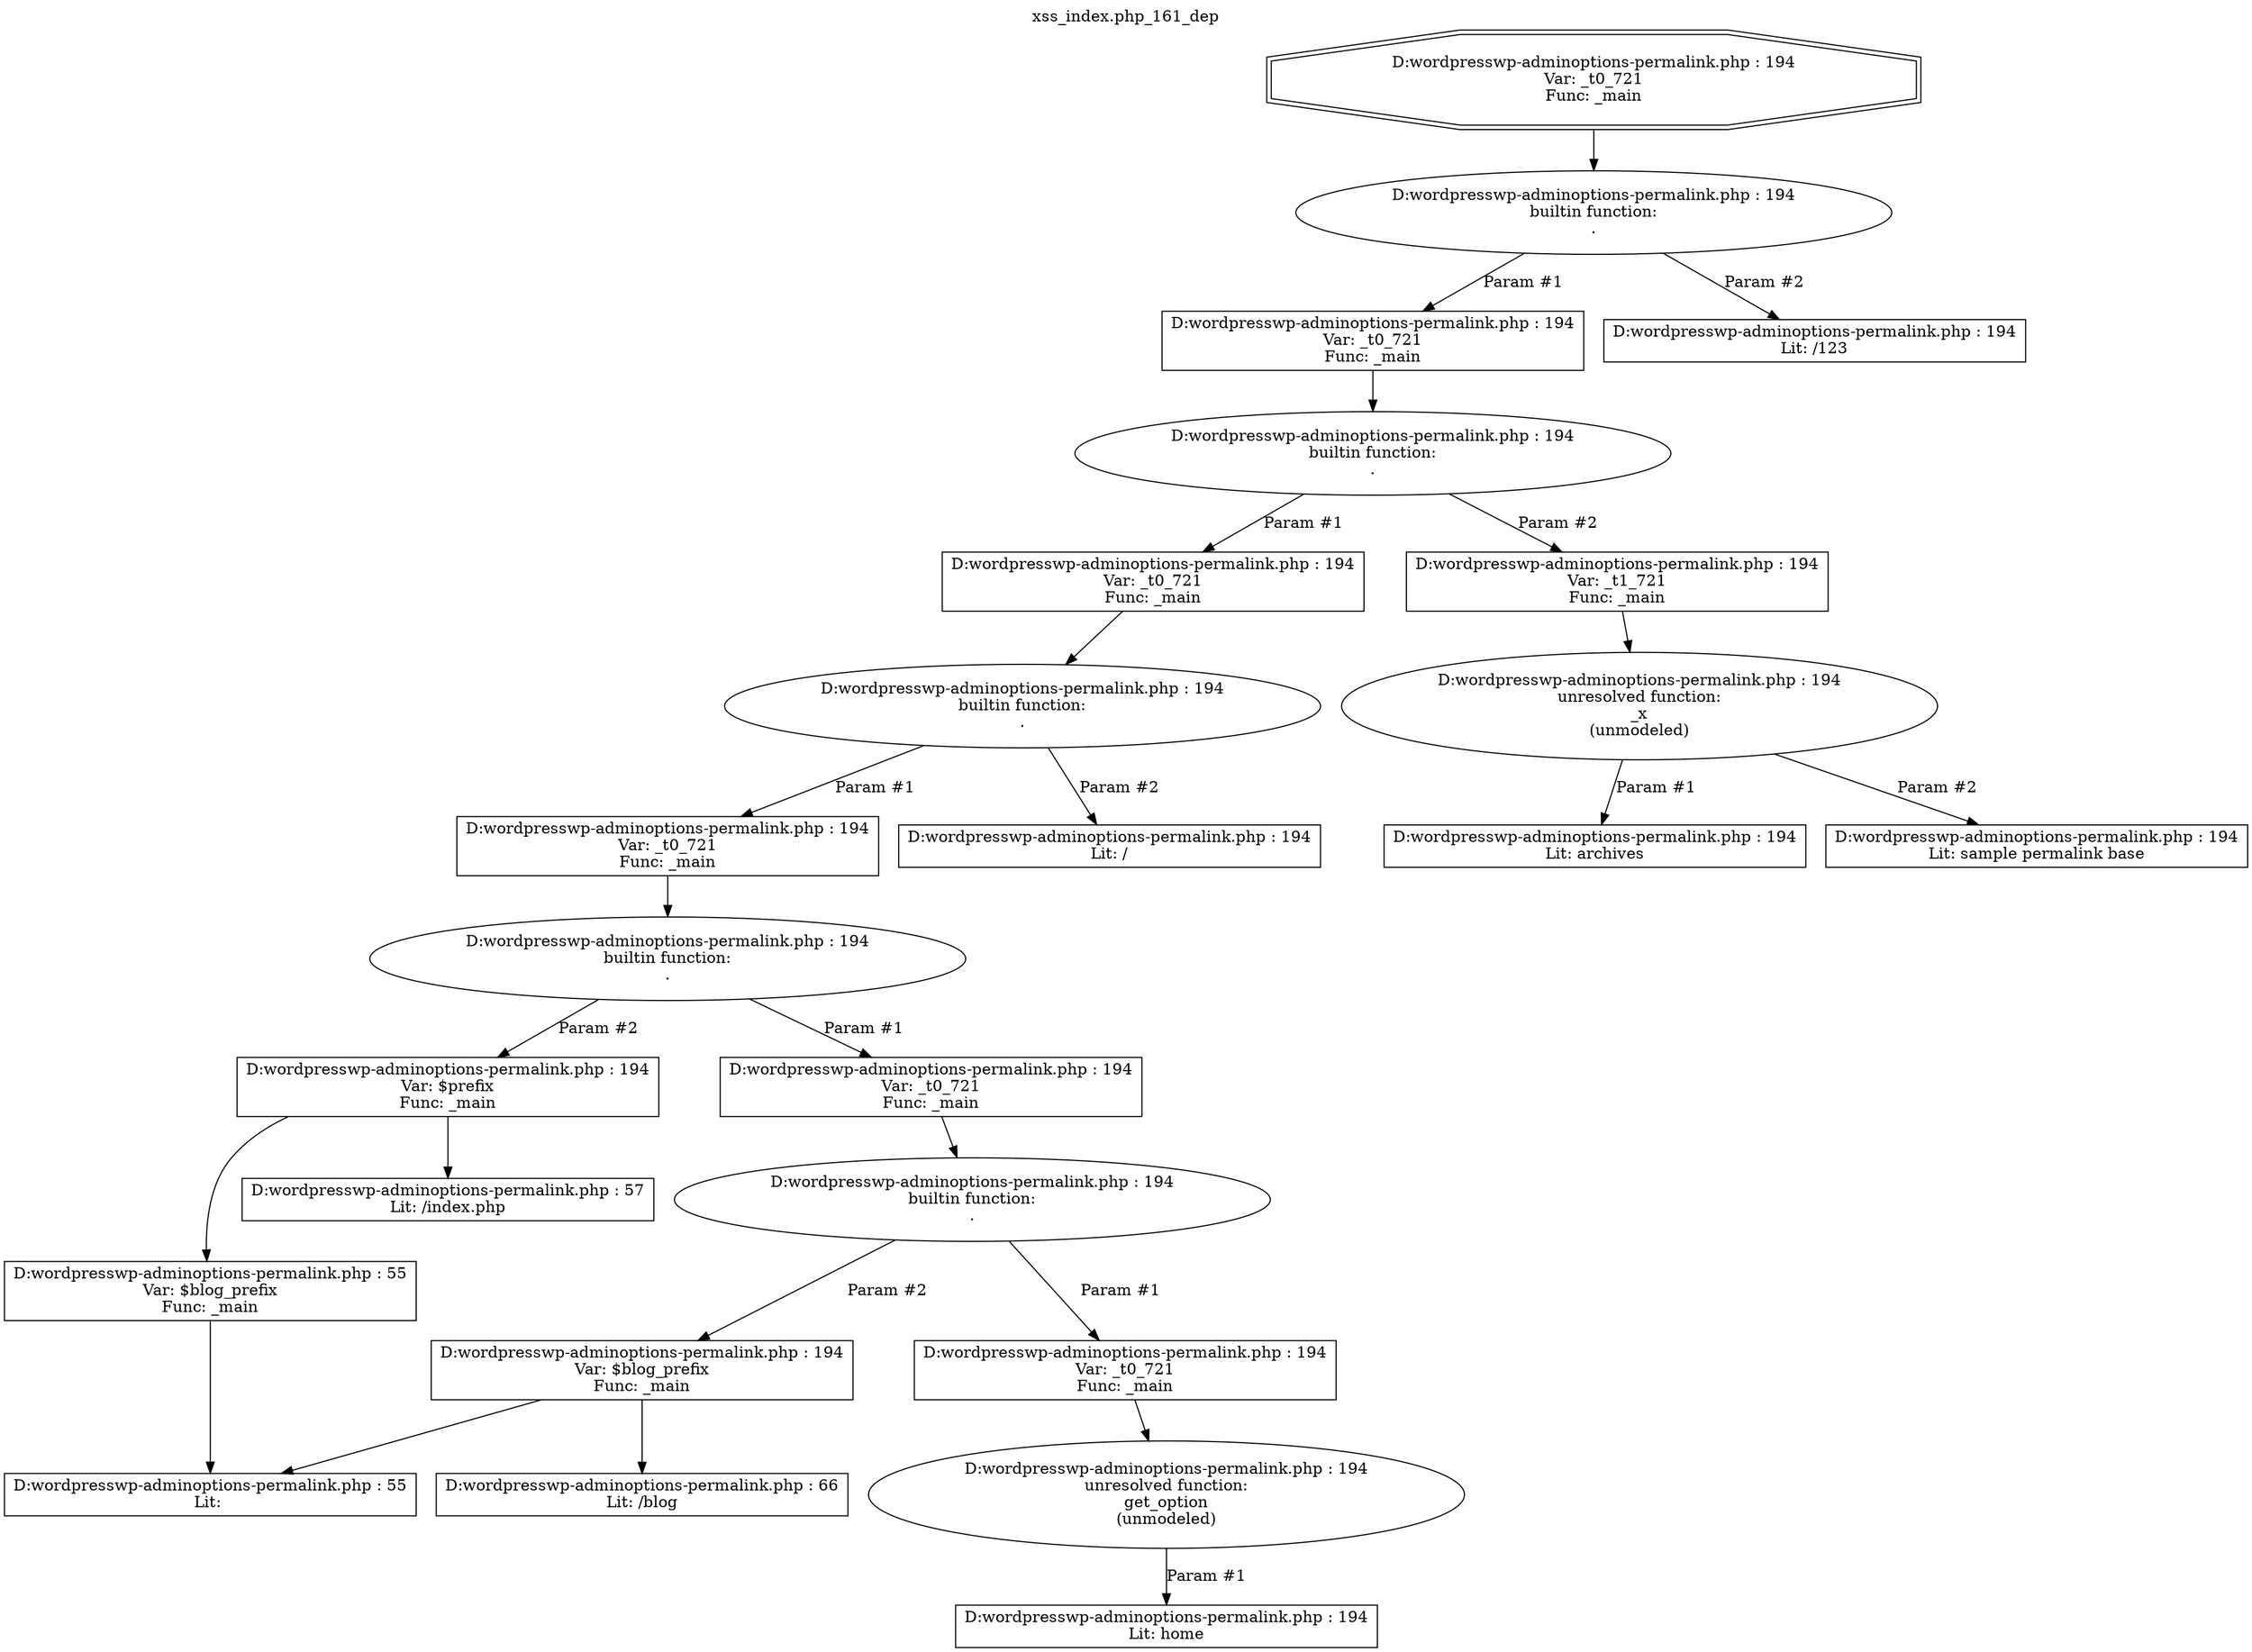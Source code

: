 digraph cfg {
  label="xss_index.php_161_dep";
  labelloc=t;
  n1 [shape=doubleoctagon, label="D:\wordpress\wp-admin\options-permalink.php : 194\nVar: _t0_721\nFunc: _main\n"];
  n2 [shape=ellipse, label="D:\wordpress\wp-admin\options-permalink.php : 194\nbuiltin function:\n.\n"];
  n3 [shape=box, label="D:\wordpress\wp-admin\options-permalink.php : 194\nVar: _t0_721\nFunc: _main\n"];
  n4 [shape=ellipse, label="D:\wordpress\wp-admin\options-permalink.php : 194\nbuiltin function:\n.\n"];
  n5 [shape=box, label="D:\wordpress\wp-admin\options-permalink.php : 194\nVar: _t0_721\nFunc: _main\n"];
  n6 [shape=ellipse, label="D:\wordpress\wp-admin\options-permalink.php : 194\nbuiltin function:\n.\n"];
  n7 [shape=box, label="D:\wordpress\wp-admin\options-permalink.php : 194\nVar: _t0_721\nFunc: _main\n"];
  n8 [shape=ellipse, label="D:\wordpress\wp-admin\options-permalink.php : 194\nbuiltin function:\n.\n"];
  n9 [shape=box, label="D:\wordpress\wp-admin\options-permalink.php : 194\nVar: _t0_721\nFunc: _main\n"];
  n10 [shape=ellipse, label="D:\wordpress\wp-admin\options-permalink.php : 194\nbuiltin function:\n.\n"];
  n11 [shape=box, label="D:\wordpress\wp-admin\options-permalink.php : 194\nVar: _t0_721\nFunc: _main\n"];
  n12 [shape=ellipse, label="D:\wordpress\wp-admin\options-permalink.php : 194\nunresolved function:\nget_option\n(unmodeled)\n"];
  n13 [shape=box, label="D:\wordpress\wp-admin\options-permalink.php : 194\nLit: home\n"];
  n14 [shape=box, label="D:\wordpress\wp-admin\options-permalink.php : 194\nVar: $blog_prefix\nFunc: _main\n"];
  n15 [shape=box, label="D:\wordpress\wp-admin\options-permalink.php : 55\nLit: \n"];
  n16 [shape=box, label="D:\wordpress\wp-admin\options-permalink.php : 66\nLit: /blog\n"];
  n17 [shape=box, label="D:\wordpress\wp-admin\options-permalink.php : 194\nVar: $prefix\nFunc: _main\n"];
  n18 [shape=box, label="D:\wordpress\wp-admin\options-permalink.php : 57\nLit: /index.php\n"];
  n19 [shape=box, label="D:\wordpress\wp-admin\options-permalink.php : 55\nVar: $blog_prefix\nFunc: _main\n"];
  n20 [shape=box, label="D:\wordpress\wp-admin\options-permalink.php : 194\nLit: /\n"];
  n21 [shape=box, label="D:\wordpress\wp-admin\options-permalink.php : 194\nVar: _t1_721\nFunc: _main\n"];
  n22 [shape=ellipse, label="D:\wordpress\wp-admin\options-permalink.php : 194\nunresolved function:\n_x\n(unmodeled)\n"];
  n23 [shape=box, label="D:\wordpress\wp-admin\options-permalink.php : 194\nLit: archives\n"];
  n24 [shape=box, label="D:\wordpress\wp-admin\options-permalink.php : 194\nLit: sample permalink base\n"];
  n25 [shape=box, label="D:\wordpress\wp-admin\options-permalink.php : 194\nLit: /123\n"];
  n1 -> n2;
  n3 -> n4;
  n5 -> n6;
  n7 -> n8;
  n9 -> n10;
  n11 -> n12;
  n12 -> n13[label="Param #1"];
  n10 -> n11[label="Param #1"];
  n10 -> n14[label="Param #2"];
  n14 -> n15;
  n14 -> n16;
  n8 -> n9[label="Param #1"];
  n8 -> n17[label="Param #2"];
  n17 -> n18;
  n17 -> n19;
  n19 -> n15;
  n6 -> n7[label="Param #1"];
  n6 -> n20[label="Param #2"];
  n4 -> n5[label="Param #1"];
  n4 -> n21[label="Param #2"];
  n21 -> n22;
  n22 -> n23[label="Param #1"];
  n22 -> n24[label="Param #2"];
  n2 -> n3[label="Param #1"];
  n2 -> n25[label="Param #2"];
}
